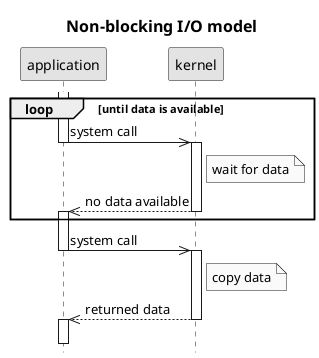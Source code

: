 @startuml
title Non-blocking I/O model
hide footbox
skinparam monochrome true
skinparam titleFontSize 16
activate application
loop until data is available
    application->>kernel: system call
    deactivate application
    activate kernel
    Note right of kernel: wait for data
    kernel-->>application: no data available
    deactivate kernel
    activate application
end
application->>kernel: system call
deactivate application
activate kernel
Note right of kernel: copy data
kernel-->>application: returned data
deactivate kernel
activate application
||15||
@enduml
